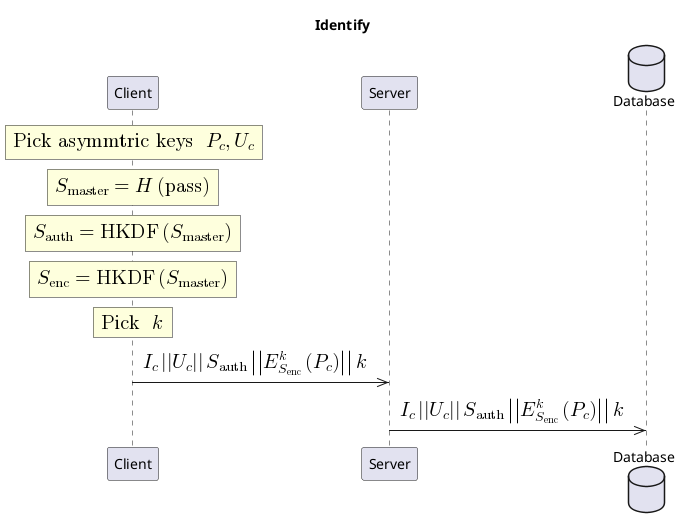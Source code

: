 @startuml
title Identify

participant Client
participant Server
database Database

rnote over Client
  <math>"Pick asymmtric keys " P_c, U_c</math>
end rnote

rnote over Client
  <math>S_"master" = H("pass")</math>
end rnote
rnote over Client
  <math>S_"auth" = "HKDF"(S_"master")</math>
end rnote
rnote over Client
  <math>S_"enc" = "HKDF"(S_"master")</math>
end rnote

rnote over Client
  <math>"Pick " k</math>
end rnote


Client ->> Server: <math>I_c || U_c || S_"auth" || E_{S_"enc"}^k(P_c) || k</math>

Server ->> Database: <math>I_c || U_c || S_"auth" || E_{S_"enc"}^k(P_c) || k</math>
@enduml